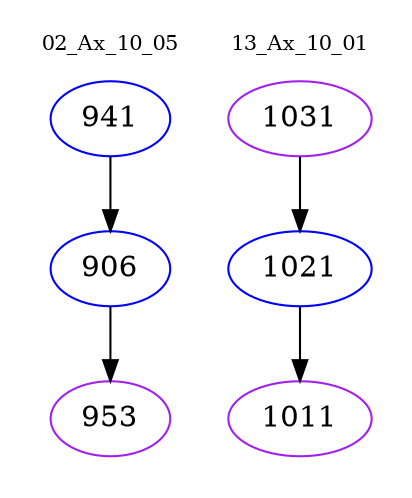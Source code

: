 digraph{
subgraph cluster_0 {
color = white
label = "02_Ax_10_05";
fontsize=10;
T0_941 [label="941", color="blue"]
T0_941 -> T0_906 [color="black"]
T0_906 [label="906", color="blue"]
T0_906 -> T0_953 [color="black"]
T0_953 [label="953", color="purple"]
}
subgraph cluster_1 {
color = white
label = "13_Ax_10_01";
fontsize=10;
T1_1031 [label="1031", color="purple"]
T1_1031 -> T1_1021 [color="black"]
T1_1021 [label="1021", color="blue"]
T1_1021 -> T1_1011 [color="black"]
T1_1011 [label="1011", color="purple"]
}
}
